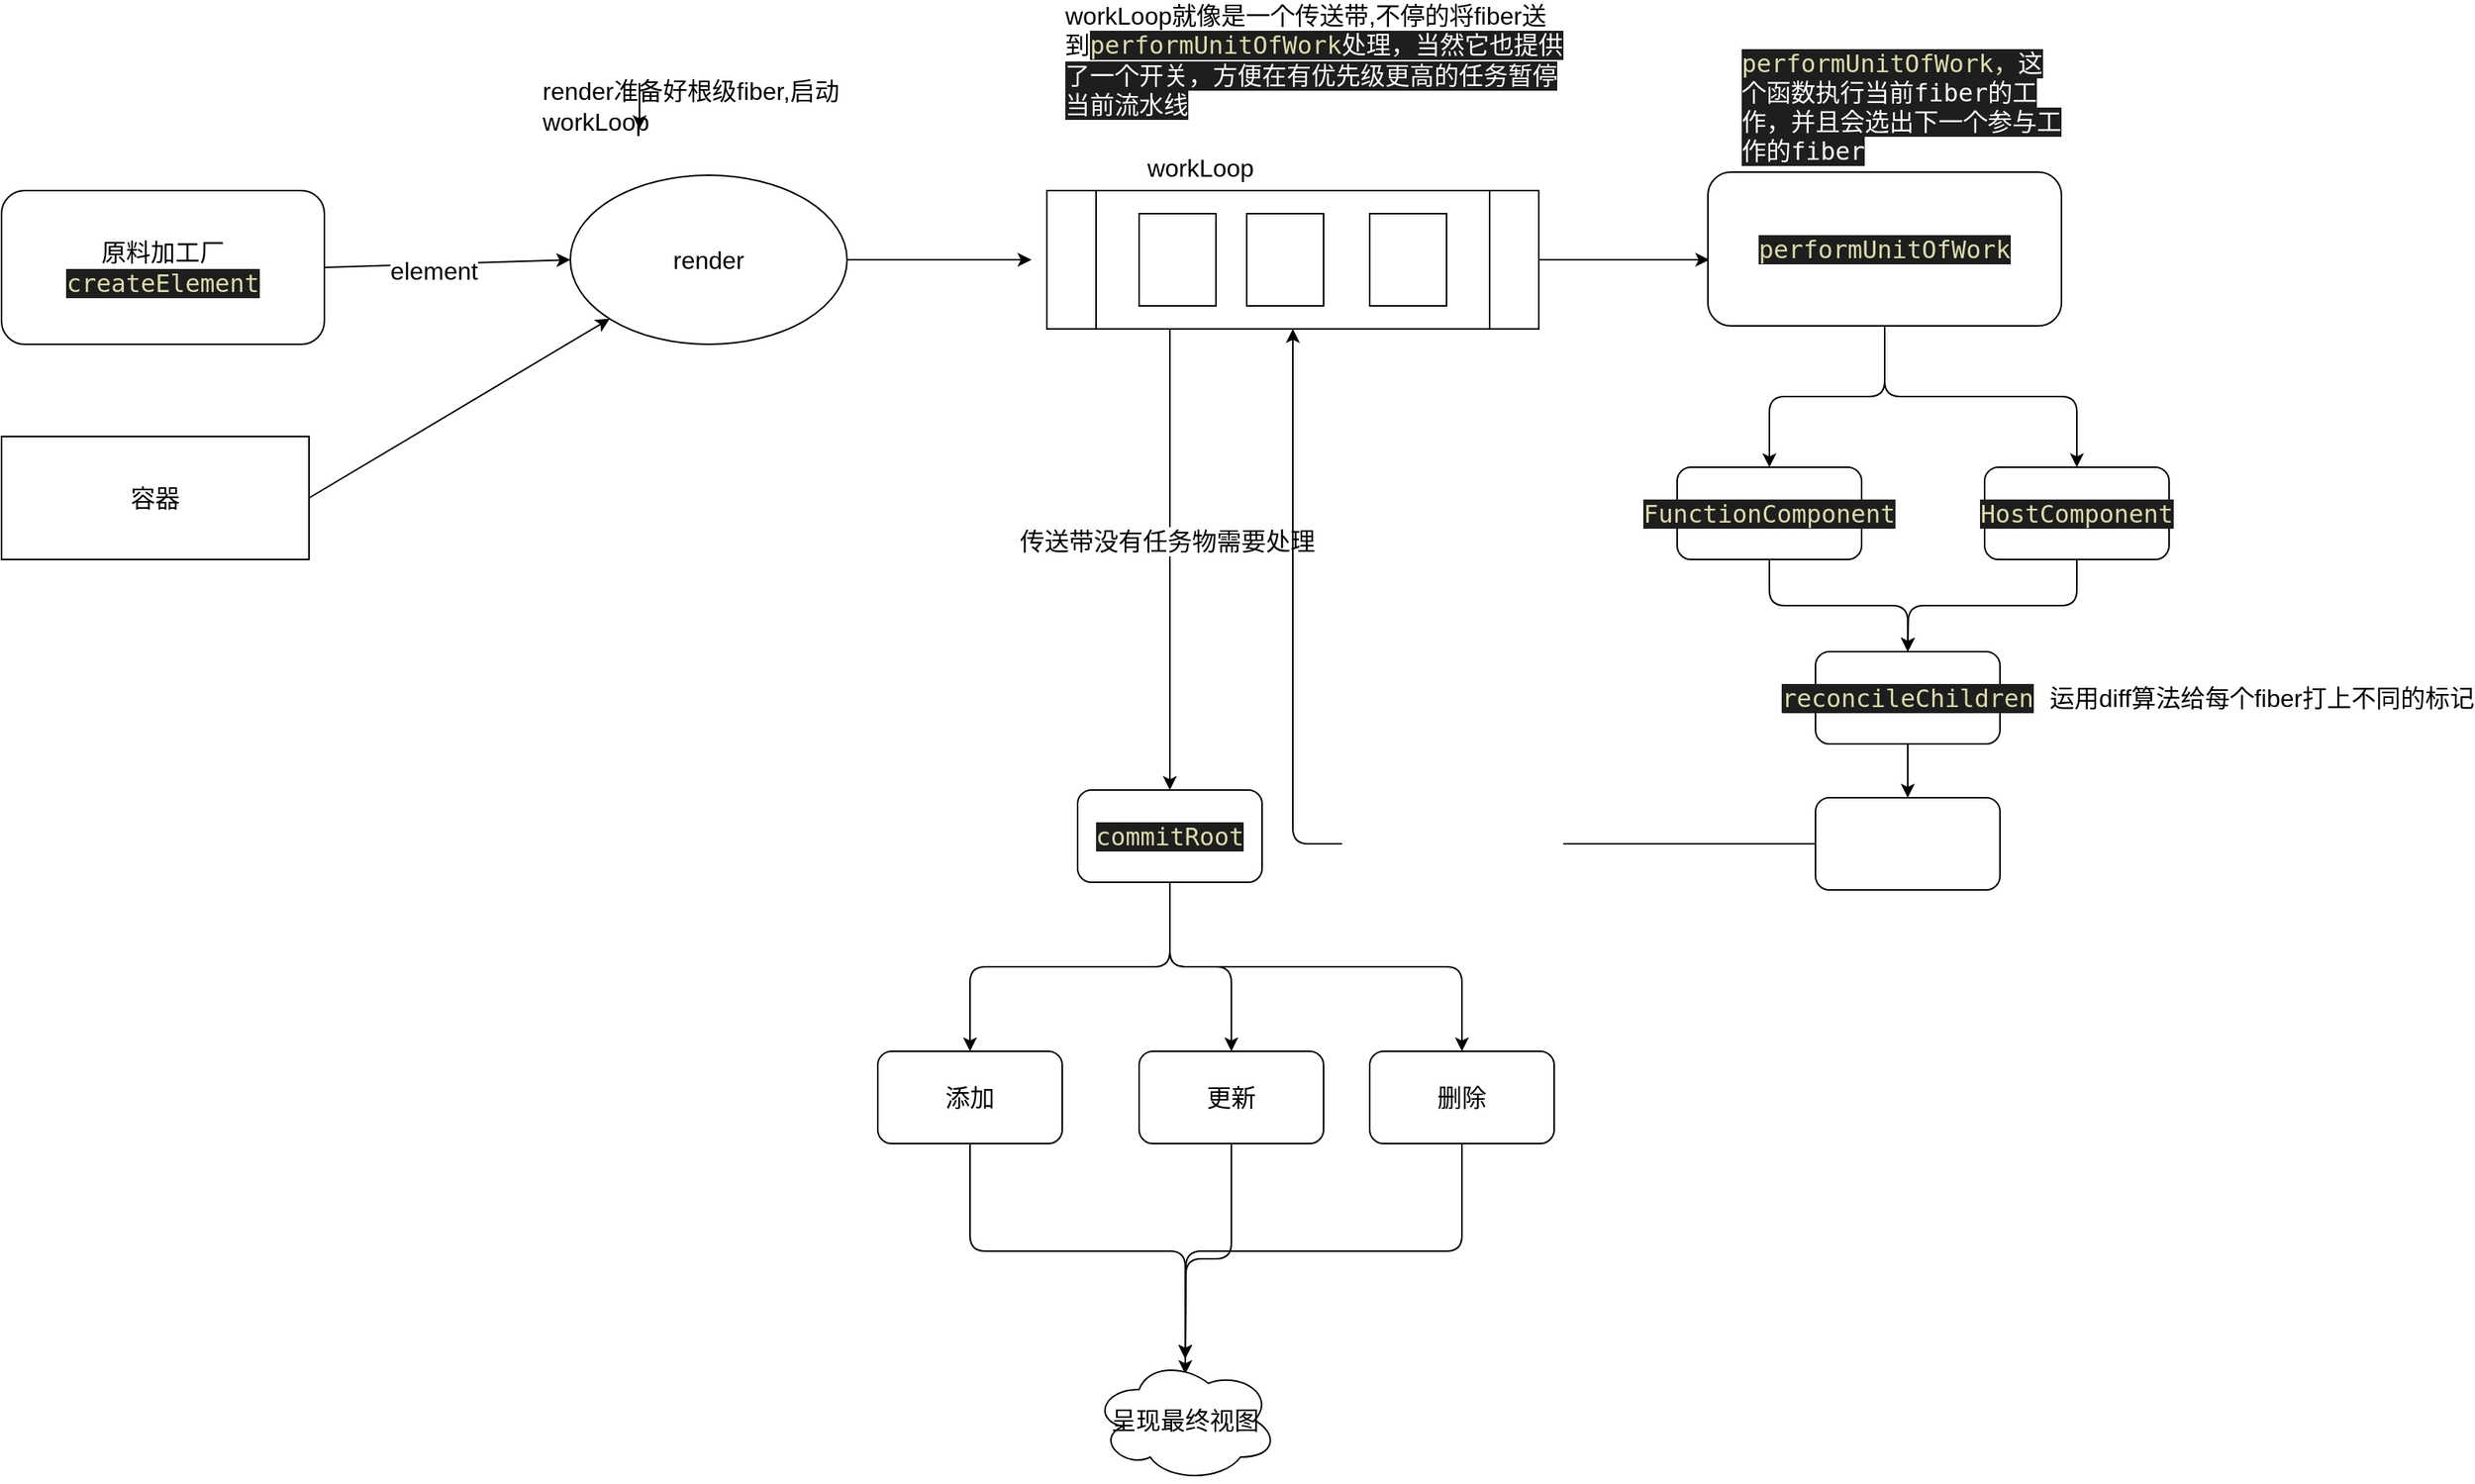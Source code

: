 <mxfile>
    <diagram id="e9wx4ZKmIvrWyd1qI5wS" name="Page-1">
        <mxGraphModel dx="1703" dy="1189" grid="1" gridSize="10" guides="1" tooltips="1" connect="1" arrows="1" fold="1" page="1" pageScale="1" pageWidth="827" pageHeight="1169" math="0" shadow="0">
            <root>
                <mxCell id="0"/>
                <mxCell id="1" parent="0"/>
                <mxCell id="15" style="edgeStyle=none;html=1;exitX=1;exitY=0.5;exitDx=0;exitDy=0;entryX=0;entryY=0.5;entryDx=0;entryDy=0;fontSize=16;" edge="1" parent="1" source="10" target="11">
                    <mxGeometry relative="1" as="geometry">
                        <Array as="points"/>
                    </mxGeometry>
                </mxCell>
                <mxCell id="54" value="element" style="edgeLabel;html=1;align=center;verticalAlign=middle;resizable=0;points=[];fontSize=16;" vertex="1" connectable="0" parent="15">
                    <mxGeometry x="-0.111" y="1" relative="1" as="geometry">
                        <mxPoint y="5" as="offset"/>
                    </mxGeometry>
                </mxCell>
                <mxCell id="10" value="原料加工厂&lt;br style=&quot;font-size: 16px;&quot;&gt;&lt;div style=&quot;color: rgb(212, 212, 212); background-color: rgb(30, 30, 30); font-family: &amp;quot;droid sans mono&amp;quot;, monospace, monospace, &amp;quot;droid sans fallback&amp;quot;; font-size: 16px; line-height: 19px;&quot;&gt;&lt;span style=&quot;color: rgb(220, 220, 170); font-size: 16px;&quot;&gt;createElement&lt;/span&gt;&lt;/div&gt;" style="rounded=1;whiteSpace=wrap;html=1;fontSize=16;" vertex="1" parent="1">
                    <mxGeometry x="80" y="190" width="210" height="100" as="geometry"/>
                </mxCell>
                <mxCell id="33" style="edgeStyle=orthogonalEdgeStyle;html=1;exitX=1;exitY=0.5;exitDx=0;exitDy=0;fontSize=16;" edge="1" parent="1" source="11">
                    <mxGeometry relative="1" as="geometry">
                        <mxPoint x="750" y="235" as="targetPoint"/>
                    </mxGeometry>
                </mxCell>
                <mxCell id="11" value="render" style="ellipse;whiteSpace=wrap;html=1;fontSize=16;" vertex="1" parent="1">
                    <mxGeometry x="450" y="180" width="180" height="110" as="geometry"/>
                </mxCell>
                <mxCell id="16" style="edgeStyle=none;html=1;exitX=1;exitY=0.5;exitDx=0;exitDy=0;fontSize=16;" edge="1" parent="1" source="14" target="11">
                    <mxGeometry relative="1" as="geometry"/>
                </mxCell>
                <mxCell id="14" value="&lt;span style=&quot;font-size: 16px;&quot;&gt;容器&lt;/span&gt;" style="rounded=0;whiteSpace=wrap;html=1;fontSize=16;" vertex="1" parent="1">
                    <mxGeometry x="80" y="350" width="200" height="80" as="geometry"/>
                </mxCell>
                <mxCell id="34" style="edgeStyle=orthogonalEdgeStyle;html=1;exitX=1;exitY=0.5;exitDx=0;exitDy=0;entryX=0.004;entryY=0.57;entryDx=0;entryDy=0;entryPerimeter=0;fontSize=16;" edge="1" parent="1" source="19" target="25">
                    <mxGeometry relative="1" as="geometry"/>
                </mxCell>
                <mxCell id="40" style="edgeStyle=orthogonalEdgeStyle;html=1;exitX=0.25;exitY=1;exitDx=0;exitDy=0;entryX=0.5;entryY=0;entryDx=0;entryDy=0;fontSize=16;" edge="1" parent="1" source="19" target="39">
                    <mxGeometry relative="1" as="geometry"/>
                </mxCell>
                <mxCell id="41" value="传送带没有任务物需要处理" style="edgeLabel;html=1;align=center;verticalAlign=middle;resizable=0;points=[];fontSize=16;" vertex="1" connectable="0" parent="40">
                    <mxGeometry x="-0.08" y="-2" relative="1" as="geometry">
                        <mxPoint as="offset"/>
                    </mxGeometry>
                </mxCell>
                <mxCell id="19" value="" style="shape=process;whiteSpace=wrap;html=1;backgroundOutline=1;fontSize=16;" vertex="1" parent="1">
                    <mxGeometry x="760" y="190" width="320" height="90" as="geometry"/>
                </mxCell>
                <mxCell id="20" value="" style="rounded=0;whiteSpace=wrap;html=1;fontSize=16;" vertex="1" parent="1">
                    <mxGeometry x="820" y="205" width="50" height="60" as="geometry"/>
                </mxCell>
                <mxCell id="21" value="" style="rounded=0;whiteSpace=wrap;html=1;fontSize=16;" vertex="1" parent="1">
                    <mxGeometry x="890" y="205" width="50" height="60" as="geometry"/>
                </mxCell>
                <mxCell id="22" value="" style="rounded=0;whiteSpace=wrap;html=1;fontSize=16;" vertex="1" parent="1">
                    <mxGeometry x="970" y="205" width="50" height="60" as="geometry"/>
                </mxCell>
                <mxCell id="23" value="workLoop" style="text;html=1;strokeColor=none;fillColor=none;align=center;verticalAlign=middle;whiteSpace=wrap;rounded=0;fontSize=16;" vertex="1" parent="1">
                    <mxGeometry x="830" y="160" width="60" height="30" as="geometry"/>
                </mxCell>
                <mxCell id="35" style="edgeStyle=orthogonalEdgeStyle;html=1;exitX=0.5;exitY=1;exitDx=0;exitDy=0;entryX=0.5;entryY=0;entryDx=0;entryDy=0;fontSize=16;" edge="1" parent="1" source="25" target="26">
                    <mxGeometry relative="1" as="geometry"/>
                </mxCell>
                <mxCell id="36" style="edgeStyle=orthogonalEdgeStyle;html=1;exitX=0.5;exitY=1;exitDx=0;exitDy=0;entryX=0.5;entryY=0;entryDx=0;entryDy=0;fontSize=16;" edge="1" parent="1" source="25" target="27">
                    <mxGeometry relative="1" as="geometry"/>
                </mxCell>
                <mxCell id="25" value="&lt;div style=&quot;color: rgb(212, 212, 212); background-color: rgb(30, 30, 30); font-family: &amp;quot;droid sans mono&amp;quot;, monospace, monospace, &amp;quot;droid sans fallback&amp;quot;; font-size: 16px; line-height: 19px;&quot;&gt;&lt;span style=&quot;color: rgb(220, 220, 170); font-size: 16px;&quot;&gt;performUnitOfWork&lt;/span&gt;&lt;/div&gt;" style="rounded=1;whiteSpace=wrap;html=1;fontSize=16;" vertex="1" parent="1">
                    <mxGeometry x="1190" y="178" width="230" height="100" as="geometry"/>
                </mxCell>
                <mxCell id="37" style="edgeStyle=orthogonalEdgeStyle;html=1;exitX=0.5;exitY=1;exitDx=0;exitDy=0;entryX=0.5;entryY=0;entryDx=0;entryDy=0;fontSize=16;" edge="1" parent="1" source="26" target="28">
                    <mxGeometry relative="1" as="geometry"/>
                </mxCell>
                <mxCell id="26" value="&lt;div style=&quot;color: rgb(212, 212, 212); background-color: rgb(30, 30, 30); font-family: &amp;quot;droid sans mono&amp;quot;, monospace, monospace, &amp;quot;droid sans fallback&amp;quot;; font-size: 16px; line-height: 19px;&quot;&gt;&lt;span style=&quot;color: rgb(220, 220, 170); font-size: 16px;&quot;&gt;FunctionComponent&lt;/span&gt;&lt;/div&gt;" style="rounded=1;whiteSpace=wrap;html=1;fontSize=16;" vertex="1" parent="1">
                    <mxGeometry x="1170" y="370" width="120" height="60" as="geometry"/>
                </mxCell>
                <mxCell id="38" style="edgeStyle=orthogonalEdgeStyle;html=1;exitX=0.5;exitY=1;exitDx=0;exitDy=0;fontSize=16;" edge="1" parent="1" source="27">
                    <mxGeometry relative="1" as="geometry">
                        <mxPoint x="1320" y="490" as="targetPoint"/>
                    </mxGeometry>
                </mxCell>
                <mxCell id="27" value="&lt;div style=&quot;color: rgb(212, 212, 212); background-color: rgb(30, 30, 30); font-family: &amp;quot;droid sans mono&amp;quot;, monospace, monospace, &amp;quot;droid sans fallback&amp;quot;; font-size: 16px; line-height: 19px;&quot;&gt;&lt;span style=&quot;color: rgb(220, 220, 170); font-size: 16px;&quot;&gt;HostComponent&lt;/span&gt;&lt;/div&gt;" style="rounded=1;whiteSpace=wrap;html=1;fontSize=16;" vertex="1" parent="1">
                    <mxGeometry x="1370" y="370" width="120" height="60" as="geometry"/>
                </mxCell>
                <mxCell id="32" style="edgeStyle=orthogonalEdgeStyle;html=1;exitX=0;exitY=0.5;exitDx=0;exitDy=0;entryX=0.5;entryY=1;entryDx=0;entryDy=0;fontSize=16;" edge="1" parent="1" source="60" target="19">
                    <mxGeometry relative="1" as="geometry"/>
                </mxCell>
                <mxCell id="42" value="运用diff算法给每个fiber打上不同的标记" style="edgeLabel;html=1;align=center;verticalAlign=middle;resizable=0;points=[];fontSize=16;" vertex="1" connectable="0" parent="32">
                    <mxGeometry x="-0.531" y="-2" relative="1" as="geometry">
                        <mxPoint x="448" y="-93" as="offset"/>
                    </mxGeometry>
                </mxCell>
                <mxCell id="61" value="选出下一个工作单元" style="edgeLabel;html=1;align=center;verticalAlign=middle;resizable=0;points=[];fontSize=16;fontColor=#FFFFFF;" vertex="1" connectable="0" parent="32">
                    <mxGeometry x="-0.298" y="-1" relative="1" as="geometry">
                        <mxPoint as="offset"/>
                    </mxGeometry>
                </mxCell>
                <mxCell id="62" style="edgeStyle=orthogonalEdgeStyle;html=1;exitX=0.5;exitY=1;exitDx=0;exitDy=0;fontSize=16;fontColor=#FFFFFF;" edge="1" parent="1" source="28" target="60">
                    <mxGeometry relative="1" as="geometry"/>
                </mxCell>
                <mxCell id="28" value="&lt;div style=&quot;color: rgb(212, 212, 212); background-color: rgb(30, 30, 30); font-family: &amp;quot;droid sans mono&amp;quot;, monospace, monospace, &amp;quot;droid sans fallback&amp;quot;; font-size: 16px; line-height: 19px;&quot;&gt;&lt;span style=&quot;color: rgb(220, 220, 170); font-size: 16px;&quot;&gt;reconcileChildren&lt;/span&gt;&lt;/div&gt;" style="rounded=1;whiteSpace=wrap;html=1;fontSize=16;" vertex="1" parent="1">
                    <mxGeometry x="1260" y="490" width="120" height="60" as="geometry"/>
                </mxCell>
                <mxCell id="46" style="edgeStyle=orthogonalEdgeStyle;html=1;exitX=0.5;exitY=1;exitDx=0;exitDy=0;entryX=0.5;entryY=0;entryDx=0;entryDy=0;fontSize=16;" edge="1" parent="1" source="39" target="43">
                    <mxGeometry relative="1" as="geometry"/>
                </mxCell>
                <mxCell id="47" style="edgeStyle=orthogonalEdgeStyle;html=1;exitX=0.5;exitY=1;exitDx=0;exitDy=0;entryX=0.5;entryY=0;entryDx=0;entryDy=0;fontSize=16;" edge="1" parent="1" source="39" target="44">
                    <mxGeometry relative="1" as="geometry"/>
                </mxCell>
                <mxCell id="48" style="edgeStyle=orthogonalEdgeStyle;html=1;exitX=0.5;exitY=1;exitDx=0;exitDy=0;fontSize=16;" edge="1" parent="1" source="39" target="45">
                    <mxGeometry relative="1" as="geometry"/>
                </mxCell>
                <mxCell id="39" value="&lt;div style=&quot;color: rgb(212, 212, 212); background-color: rgb(30, 30, 30); font-family: &amp;quot;droid sans mono&amp;quot;, monospace, monospace, &amp;quot;droid sans fallback&amp;quot;; font-size: 16px; line-height: 19px;&quot;&gt;&lt;span style=&quot;color: rgb(220, 220, 170); font-size: 16px;&quot;&gt;commitRoot&lt;/span&gt;&lt;/div&gt;" style="rounded=1;whiteSpace=wrap;html=1;fontSize=16;" vertex="1" parent="1">
                    <mxGeometry x="780" y="580" width="120" height="60" as="geometry"/>
                </mxCell>
                <mxCell id="50" style="edgeStyle=orthogonalEdgeStyle;html=1;exitX=0.5;exitY=1;exitDx=0;exitDy=0;fontSize=16;" edge="1" parent="1" source="43" target="49">
                    <mxGeometry relative="1" as="geometry"/>
                </mxCell>
                <mxCell id="43" value="添加" style="rounded=1;whiteSpace=wrap;html=1;fontSize=16;" vertex="1" parent="1">
                    <mxGeometry x="650" y="750" width="120" height="60" as="geometry"/>
                </mxCell>
                <mxCell id="51" style="edgeStyle=orthogonalEdgeStyle;html=1;exitX=0.5;exitY=1;exitDx=0;exitDy=0;fontSize=16;" edge="1" parent="1" source="44">
                    <mxGeometry relative="1" as="geometry">
                        <mxPoint x="850" y="960" as="targetPoint"/>
                    </mxGeometry>
                </mxCell>
                <mxCell id="44" value="更新" style="rounded=1;whiteSpace=wrap;html=1;fontSize=16;" vertex="1" parent="1">
                    <mxGeometry x="820" y="750" width="120" height="60" as="geometry"/>
                </mxCell>
                <mxCell id="52" style="edgeStyle=orthogonalEdgeStyle;html=1;exitX=0.5;exitY=1;exitDx=0;exitDy=0;fontSize=16;" edge="1" parent="1" source="45">
                    <mxGeometry relative="1" as="geometry">
                        <mxPoint x="850" y="950" as="targetPoint"/>
                    </mxGeometry>
                </mxCell>
                <mxCell id="45" value="删除" style="rounded=1;whiteSpace=wrap;html=1;fontSize=16;" vertex="1" parent="1">
                    <mxGeometry x="970" y="750" width="120" height="60" as="geometry"/>
                </mxCell>
                <mxCell id="49" value="呈现最终视图" style="ellipse;shape=cloud;whiteSpace=wrap;html=1;fontSize=16;" vertex="1" parent="1">
                    <mxGeometry x="790" y="950" width="120" height="80" as="geometry"/>
                </mxCell>
                <mxCell id="55" value="render准备好根级fiber,启动workLoop" style="text;html=1;strokeColor=none;fillColor=none;align=left;verticalAlign=middle;whiteSpace=wrap;rounded=0;fontSize=16;" vertex="1" parent="1">
                    <mxGeometry x="430" y="120" width="260" height="30" as="geometry"/>
                </mxCell>
                <mxCell id="57" value="workLoop就像是一个传送带,不停的将fiber送到&lt;span style=&quot;color: rgb(220 , 220 , 170) ; font-family: &amp;#34;droid sans mono&amp;#34; , monospace , monospace , &amp;#34;droid sans fallback&amp;#34; ; background-color: rgb(30 , 30 , 30)&quot;&gt;performUnitOfWork&lt;/span&gt;&lt;span style=&quot;font-family: &amp;#34;droid sans mono&amp;#34; , monospace , monospace , &amp;#34;droid sans fallback&amp;#34; ; background-color: rgb(30 , 30 , 30)&quot;&gt;&lt;font color=&quot;#ffffff&quot;&gt;处理，当然它也提供了一个开关，方便在有优先级更高的任务暂停当前流水线&lt;/font&gt;&lt;/span&gt;" style="text;html=1;strokeColor=none;fillColor=none;align=left;verticalAlign=middle;whiteSpace=wrap;rounded=0;fontSize=16;" vertex="1" parent="1">
                    <mxGeometry x="770" y="90" width="330" height="30" as="geometry"/>
                </mxCell>
                <mxCell id="59" value="&lt;span style=&quot;color: rgb(220 , 220 , 170) ; font-family: &amp;#34;droid sans mono&amp;#34; , monospace , monospace , &amp;#34;droid sans fallback&amp;#34; ; background-color: rgb(30 , 30 , 30)&quot;&gt;performUnitOfWork，&lt;/span&gt;&lt;span style=&quot;font-family: &amp;#34;droid sans mono&amp;#34; , monospace , monospace , &amp;#34;droid sans fallback&amp;#34; ; background-color: rgb(30 , 30 , 30)&quot;&gt;这个函数执行当前fiber的工作，并且会选出下一个参与工作的fiber&lt;br&gt;&lt;br&gt;&lt;/span&gt;" style="text;html=1;strokeColor=none;fillColor=none;align=left;verticalAlign=middle;whiteSpace=wrap;rounded=0;fontSize=16;fontColor=#FFFFFF;" vertex="1" parent="1">
                    <mxGeometry x="1210" y="130" width="210" height="30" as="geometry"/>
                </mxCell>
                <mxCell id="60" value="pick" style="rounded=1;whiteSpace=wrap;html=1;fontSize=16;fontColor=#FFFFFF;" vertex="1" parent="1">
                    <mxGeometry x="1260" y="585" width="120" height="60" as="geometry"/>
                </mxCell>
                <mxCell id="64" value="创建dom实例" style="text;html=1;align=center;verticalAlign=middle;resizable=0;points=[];autosize=1;strokeColor=none;fillColor=none;fontSize=16;fontColor=#FFFFFF;" vertex="1" parent="1">
                    <mxGeometry x="1495" y="390" width="110" height="20" as="geometry"/>
                </mxCell>
                <mxCell id="65" value="执行函数得到children" style="text;html=1;align=center;verticalAlign=middle;resizable=0;points=[];autosize=1;strokeColor=none;fillColor=none;fontSize=16;fontColor=#FFFFFF;" vertex="1" parent="1">
                    <mxGeometry x="960" y="390" width="170" height="20" as="geometry"/>
                </mxCell>
                <mxCell id="66" style="edgeStyle=orthogonalEdgeStyle;html=1;exitX=0.25;exitY=0;exitDx=0;exitDy=0;entryX=0.25;entryY=1;entryDx=0;entryDy=0;fontSize=16;fontColor=#FFFFFF;" edge="1" parent="1" source="55" target="55">
                    <mxGeometry relative="1" as="geometry"/>
                </mxCell>
            </root>
        </mxGraphModel>
    </diagram>
</mxfile>
